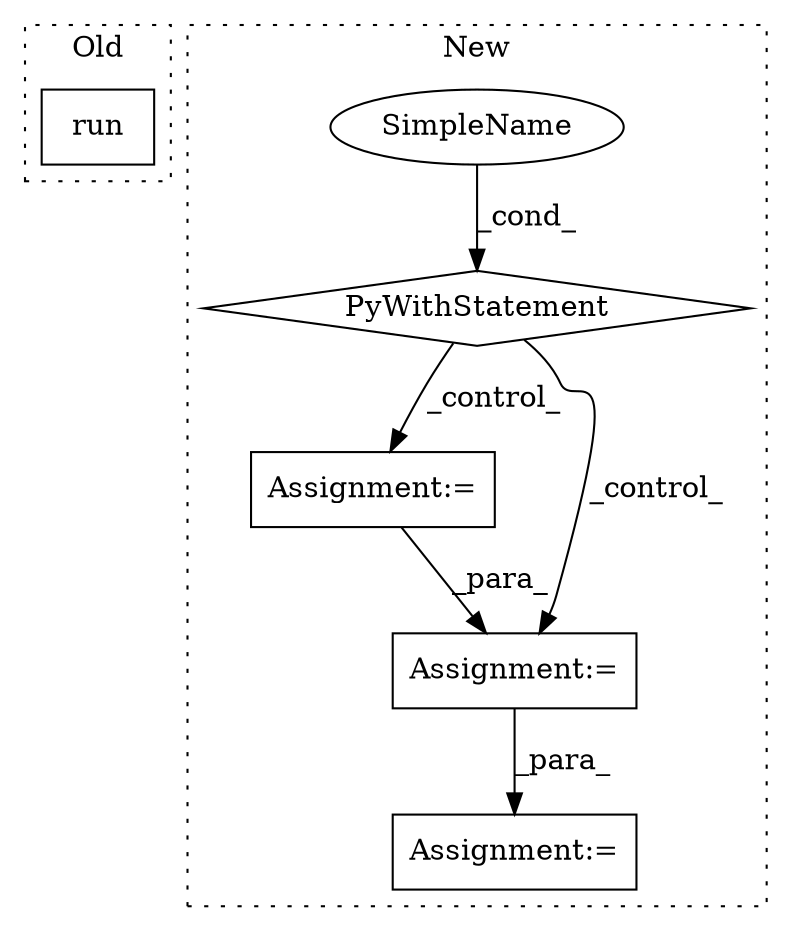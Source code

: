 digraph G {
subgraph cluster0 {
1 [label="run" a="32" s="3731,3821" l="4,1" shape="box"];
label = "Old";
style="dotted";
}
subgraph cluster1 {
2 [label="PyWithStatement" a="104" s="3306,3341" l="10,2" shape="diamond"];
3 [label="Assignment:=" a="7" s="3368" l="1" shape="box"];
4 [label="SimpleName" a="42" s="" l="" shape="ellipse"];
5 [label="Assignment:=" a="7" s="3455" l="1" shape="box"];
6 [label="Assignment:=" a="7" s="3499" l="1" shape="box"];
label = "New";
style="dotted";
}
2 -> 3 [label="_control_"];
2 -> 5 [label="_control_"];
3 -> 5 [label="_para_"];
4 -> 2 [label="_cond_"];
5 -> 6 [label="_para_"];
}